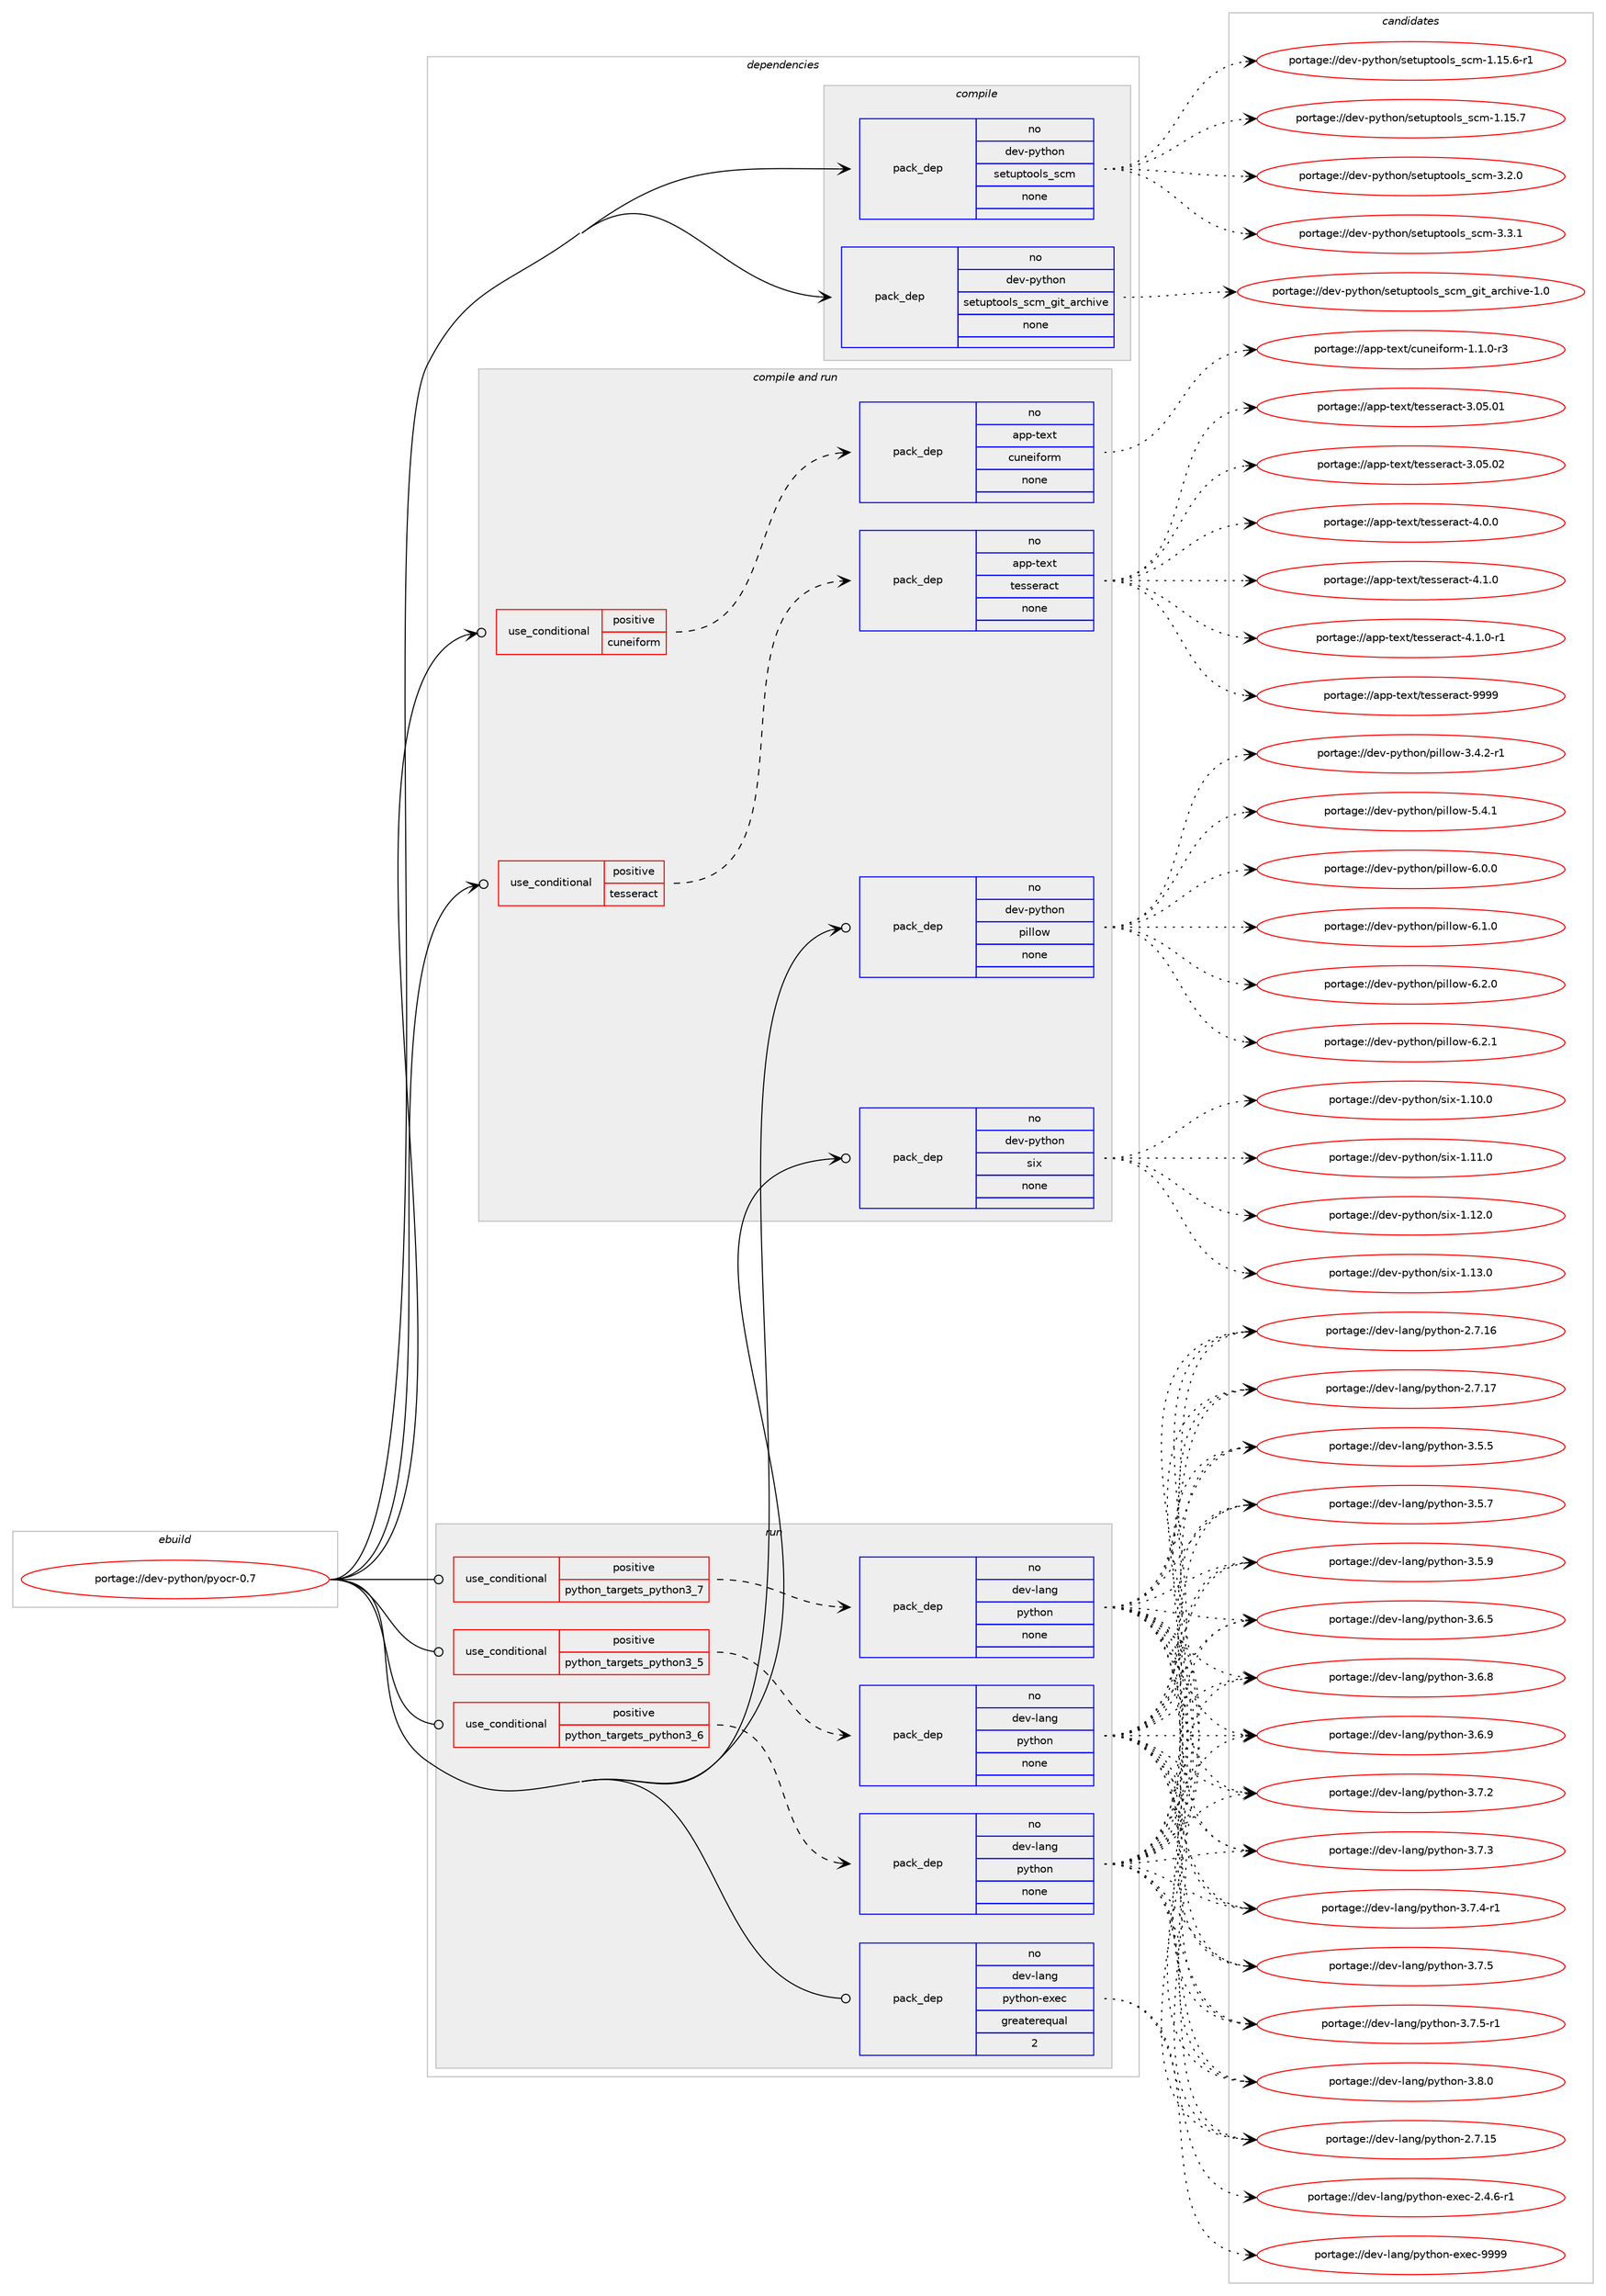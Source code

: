 digraph prolog {

# *************
# Graph options
# *************

newrank=true;
concentrate=true;
compound=true;
graph [rankdir=LR,fontname=Helvetica,fontsize=10,ranksep=1.5];#, ranksep=2.5, nodesep=0.2];
edge  [arrowhead=vee];
node  [fontname=Helvetica,fontsize=10];

# **********
# The ebuild
# **********

subgraph cluster_leftcol {
color=gray;
rank=same;
label=<<i>ebuild</i>>;
id [label="portage://dev-python/pyocr-0.7", color=red, width=4, href="../dev-python/pyocr-0.7.svg"];
}

# ****************
# The dependencies
# ****************

subgraph cluster_midcol {
color=gray;
label=<<i>dependencies</i>>;
subgraph cluster_compile {
fillcolor="#eeeeee";
style=filled;
label=<<i>compile</i>>;
subgraph pack123200 {
dependency162216 [label=<<TABLE BORDER="0" CELLBORDER="1" CELLSPACING="0" CELLPADDING="4" WIDTH="220"><TR><TD ROWSPAN="6" CELLPADDING="30">pack_dep</TD></TR><TR><TD WIDTH="110">no</TD></TR><TR><TD>dev-python</TD></TR><TR><TD>setuptools_scm</TD></TR><TR><TD>none</TD></TR><TR><TD></TD></TR></TABLE>>, shape=none, color=blue];
}
id:e -> dependency162216:w [weight=20,style="solid",arrowhead="vee"];
subgraph pack123201 {
dependency162217 [label=<<TABLE BORDER="0" CELLBORDER="1" CELLSPACING="0" CELLPADDING="4" WIDTH="220"><TR><TD ROWSPAN="6" CELLPADDING="30">pack_dep</TD></TR><TR><TD WIDTH="110">no</TD></TR><TR><TD>dev-python</TD></TR><TR><TD>setuptools_scm_git_archive</TD></TR><TR><TD>none</TD></TR><TR><TD></TD></TR></TABLE>>, shape=none, color=blue];
}
id:e -> dependency162217:w [weight=20,style="solid",arrowhead="vee"];
}
subgraph cluster_compileandrun {
fillcolor="#eeeeee";
style=filled;
label=<<i>compile and run</i>>;
subgraph cond35646 {
dependency162218 [label=<<TABLE BORDER="0" CELLBORDER="1" CELLSPACING="0" CELLPADDING="4"><TR><TD ROWSPAN="3" CELLPADDING="10">use_conditional</TD></TR><TR><TD>positive</TD></TR><TR><TD>cuneiform</TD></TR></TABLE>>, shape=none, color=red];
subgraph pack123202 {
dependency162219 [label=<<TABLE BORDER="0" CELLBORDER="1" CELLSPACING="0" CELLPADDING="4" WIDTH="220"><TR><TD ROWSPAN="6" CELLPADDING="30">pack_dep</TD></TR><TR><TD WIDTH="110">no</TD></TR><TR><TD>app-text</TD></TR><TR><TD>cuneiform</TD></TR><TR><TD>none</TD></TR><TR><TD></TD></TR></TABLE>>, shape=none, color=blue];
}
dependency162218:e -> dependency162219:w [weight=20,style="dashed",arrowhead="vee"];
}
id:e -> dependency162218:w [weight=20,style="solid",arrowhead="odotvee"];
subgraph cond35647 {
dependency162220 [label=<<TABLE BORDER="0" CELLBORDER="1" CELLSPACING="0" CELLPADDING="4"><TR><TD ROWSPAN="3" CELLPADDING="10">use_conditional</TD></TR><TR><TD>positive</TD></TR><TR><TD>tesseract</TD></TR></TABLE>>, shape=none, color=red];
subgraph pack123203 {
dependency162221 [label=<<TABLE BORDER="0" CELLBORDER="1" CELLSPACING="0" CELLPADDING="4" WIDTH="220"><TR><TD ROWSPAN="6" CELLPADDING="30">pack_dep</TD></TR><TR><TD WIDTH="110">no</TD></TR><TR><TD>app-text</TD></TR><TR><TD>tesseract</TD></TR><TR><TD>none</TD></TR><TR><TD></TD></TR></TABLE>>, shape=none, color=blue];
}
dependency162220:e -> dependency162221:w [weight=20,style="dashed",arrowhead="vee"];
}
id:e -> dependency162220:w [weight=20,style="solid",arrowhead="odotvee"];
subgraph pack123204 {
dependency162222 [label=<<TABLE BORDER="0" CELLBORDER="1" CELLSPACING="0" CELLPADDING="4" WIDTH="220"><TR><TD ROWSPAN="6" CELLPADDING="30">pack_dep</TD></TR><TR><TD WIDTH="110">no</TD></TR><TR><TD>dev-python</TD></TR><TR><TD>pillow</TD></TR><TR><TD>none</TD></TR><TR><TD></TD></TR></TABLE>>, shape=none, color=blue];
}
id:e -> dependency162222:w [weight=20,style="solid",arrowhead="odotvee"];
subgraph pack123205 {
dependency162223 [label=<<TABLE BORDER="0" CELLBORDER="1" CELLSPACING="0" CELLPADDING="4" WIDTH="220"><TR><TD ROWSPAN="6" CELLPADDING="30">pack_dep</TD></TR><TR><TD WIDTH="110">no</TD></TR><TR><TD>dev-python</TD></TR><TR><TD>six</TD></TR><TR><TD>none</TD></TR><TR><TD></TD></TR></TABLE>>, shape=none, color=blue];
}
id:e -> dependency162223:w [weight=20,style="solid",arrowhead="odotvee"];
}
subgraph cluster_run {
fillcolor="#eeeeee";
style=filled;
label=<<i>run</i>>;
subgraph cond35648 {
dependency162224 [label=<<TABLE BORDER="0" CELLBORDER="1" CELLSPACING="0" CELLPADDING="4"><TR><TD ROWSPAN="3" CELLPADDING="10">use_conditional</TD></TR><TR><TD>positive</TD></TR><TR><TD>python_targets_python3_5</TD></TR></TABLE>>, shape=none, color=red];
subgraph pack123206 {
dependency162225 [label=<<TABLE BORDER="0" CELLBORDER="1" CELLSPACING="0" CELLPADDING="4" WIDTH="220"><TR><TD ROWSPAN="6" CELLPADDING="30">pack_dep</TD></TR><TR><TD WIDTH="110">no</TD></TR><TR><TD>dev-lang</TD></TR><TR><TD>python</TD></TR><TR><TD>none</TD></TR><TR><TD></TD></TR></TABLE>>, shape=none, color=blue];
}
dependency162224:e -> dependency162225:w [weight=20,style="dashed",arrowhead="vee"];
}
id:e -> dependency162224:w [weight=20,style="solid",arrowhead="odot"];
subgraph cond35649 {
dependency162226 [label=<<TABLE BORDER="0" CELLBORDER="1" CELLSPACING="0" CELLPADDING="4"><TR><TD ROWSPAN="3" CELLPADDING="10">use_conditional</TD></TR><TR><TD>positive</TD></TR><TR><TD>python_targets_python3_6</TD></TR></TABLE>>, shape=none, color=red];
subgraph pack123207 {
dependency162227 [label=<<TABLE BORDER="0" CELLBORDER="1" CELLSPACING="0" CELLPADDING="4" WIDTH="220"><TR><TD ROWSPAN="6" CELLPADDING="30">pack_dep</TD></TR><TR><TD WIDTH="110">no</TD></TR><TR><TD>dev-lang</TD></TR><TR><TD>python</TD></TR><TR><TD>none</TD></TR><TR><TD></TD></TR></TABLE>>, shape=none, color=blue];
}
dependency162226:e -> dependency162227:w [weight=20,style="dashed",arrowhead="vee"];
}
id:e -> dependency162226:w [weight=20,style="solid",arrowhead="odot"];
subgraph cond35650 {
dependency162228 [label=<<TABLE BORDER="0" CELLBORDER="1" CELLSPACING="0" CELLPADDING="4"><TR><TD ROWSPAN="3" CELLPADDING="10">use_conditional</TD></TR><TR><TD>positive</TD></TR><TR><TD>python_targets_python3_7</TD></TR></TABLE>>, shape=none, color=red];
subgraph pack123208 {
dependency162229 [label=<<TABLE BORDER="0" CELLBORDER="1" CELLSPACING="0" CELLPADDING="4" WIDTH="220"><TR><TD ROWSPAN="6" CELLPADDING="30">pack_dep</TD></TR><TR><TD WIDTH="110">no</TD></TR><TR><TD>dev-lang</TD></TR><TR><TD>python</TD></TR><TR><TD>none</TD></TR><TR><TD></TD></TR></TABLE>>, shape=none, color=blue];
}
dependency162228:e -> dependency162229:w [weight=20,style="dashed",arrowhead="vee"];
}
id:e -> dependency162228:w [weight=20,style="solid",arrowhead="odot"];
subgraph pack123209 {
dependency162230 [label=<<TABLE BORDER="0" CELLBORDER="1" CELLSPACING="0" CELLPADDING="4" WIDTH="220"><TR><TD ROWSPAN="6" CELLPADDING="30">pack_dep</TD></TR><TR><TD WIDTH="110">no</TD></TR><TR><TD>dev-lang</TD></TR><TR><TD>python-exec</TD></TR><TR><TD>greaterequal</TD></TR><TR><TD>2</TD></TR></TABLE>>, shape=none, color=blue];
}
id:e -> dependency162230:w [weight=20,style="solid",arrowhead="odot"];
}
}

# **************
# The candidates
# **************

subgraph cluster_choices {
rank=same;
color=gray;
label=<<i>candidates</i>>;

subgraph choice123200 {
color=black;
nodesep=1;
choiceportage10010111845112121116104111110471151011161171121161111111081159511599109454946495346544511449 [label="portage://dev-python/setuptools_scm-1.15.6-r1", color=red, width=4,href="../dev-python/setuptools_scm-1.15.6-r1.svg"];
choiceportage1001011184511212111610411111047115101116117112116111111108115951159910945494649534655 [label="portage://dev-python/setuptools_scm-1.15.7", color=red, width=4,href="../dev-python/setuptools_scm-1.15.7.svg"];
choiceportage10010111845112121116104111110471151011161171121161111111081159511599109455146504648 [label="portage://dev-python/setuptools_scm-3.2.0", color=red, width=4,href="../dev-python/setuptools_scm-3.2.0.svg"];
choiceportage10010111845112121116104111110471151011161171121161111111081159511599109455146514649 [label="portage://dev-python/setuptools_scm-3.3.1", color=red, width=4,href="../dev-python/setuptools_scm-3.3.1.svg"];
dependency162216:e -> choiceportage10010111845112121116104111110471151011161171121161111111081159511599109454946495346544511449:w [style=dotted,weight="100"];
dependency162216:e -> choiceportage1001011184511212111610411111047115101116117112116111111108115951159910945494649534655:w [style=dotted,weight="100"];
dependency162216:e -> choiceportage10010111845112121116104111110471151011161171121161111111081159511599109455146504648:w [style=dotted,weight="100"];
dependency162216:e -> choiceportage10010111845112121116104111110471151011161171121161111111081159511599109455146514649:w [style=dotted,weight="100"];
}
subgraph choice123201 {
color=black;
nodesep=1;
choiceportage100101118451121211161041111104711510111611711211611111110811595115991099510310511695971149910410511810145494648 [label="portage://dev-python/setuptools_scm_git_archive-1.0", color=red, width=4,href="../dev-python/setuptools_scm_git_archive-1.0.svg"];
dependency162217:e -> choiceportage100101118451121211161041111104711510111611711211611111110811595115991099510310511695971149910410511810145494648:w [style=dotted,weight="100"];
}
subgraph choice123202 {
color=black;
nodesep=1;
choiceportage971121124511610112011647991171101011051021111141094549464946484511451 [label="portage://app-text/cuneiform-1.1.0-r3", color=red, width=4,href="../app-text/cuneiform-1.1.0-r3.svg"];
dependency162219:e -> choiceportage971121124511610112011647991171101011051021111141094549464946484511451:w [style=dotted,weight="100"];
}
subgraph choice123203 {
color=black;
nodesep=1;
choiceportage97112112451161011201164711610111511510111497991164551464853464849 [label="portage://app-text/tesseract-3.05.01", color=red, width=4,href="../app-text/tesseract-3.05.01.svg"];
choiceportage97112112451161011201164711610111511510111497991164551464853464850 [label="portage://app-text/tesseract-3.05.02", color=red, width=4,href="../app-text/tesseract-3.05.02.svg"];
choiceportage9711211245116101120116471161011151151011149799116455246484648 [label="portage://app-text/tesseract-4.0.0", color=red, width=4,href="../app-text/tesseract-4.0.0.svg"];
choiceportage9711211245116101120116471161011151151011149799116455246494648 [label="portage://app-text/tesseract-4.1.0", color=red, width=4,href="../app-text/tesseract-4.1.0.svg"];
choiceportage97112112451161011201164711610111511510111497991164552464946484511449 [label="portage://app-text/tesseract-4.1.0-r1", color=red, width=4,href="../app-text/tesseract-4.1.0-r1.svg"];
choiceportage97112112451161011201164711610111511510111497991164557575757 [label="portage://app-text/tesseract-9999", color=red, width=4,href="../app-text/tesseract-9999.svg"];
dependency162221:e -> choiceportage97112112451161011201164711610111511510111497991164551464853464849:w [style=dotted,weight="100"];
dependency162221:e -> choiceportage97112112451161011201164711610111511510111497991164551464853464850:w [style=dotted,weight="100"];
dependency162221:e -> choiceportage9711211245116101120116471161011151151011149799116455246484648:w [style=dotted,weight="100"];
dependency162221:e -> choiceportage9711211245116101120116471161011151151011149799116455246494648:w [style=dotted,weight="100"];
dependency162221:e -> choiceportage97112112451161011201164711610111511510111497991164552464946484511449:w [style=dotted,weight="100"];
dependency162221:e -> choiceportage97112112451161011201164711610111511510111497991164557575757:w [style=dotted,weight="100"];
}
subgraph choice123204 {
color=black;
nodesep=1;
choiceportage10010111845112121116104111110471121051081081111194551465246504511449 [label="portage://dev-python/pillow-3.4.2-r1", color=red, width=4,href="../dev-python/pillow-3.4.2-r1.svg"];
choiceportage1001011184511212111610411111047112105108108111119455346524649 [label="portage://dev-python/pillow-5.4.1", color=red, width=4,href="../dev-python/pillow-5.4.1.svg"];
choiceportage1001011184511212111610411111047112105108108111119455446484648 [label="portage://dev-python/pillow-6.0.0", color=red, width=4,href="../dev-python/pillow-6.0.0.svg"];
choiceportage1001011184511212111610411111047112105108108111119455446494648 [label="portage://dev-python/pillow-6.1.0", color=red, width=4,href="../dev-python/pillow-6.1.0.svg"];
choiceportage1001011184511212111610411111047112105108108111119455446504648 [label="portage://dev-python/pillow-6.2.0", color=red, width=4,href="../dev-python/pillow-6.2.0.svg"];
choiceportage1001011184511212111610411111047112105108108111119455446504649 [label="portage://dev-python/pillow-6.2.1", color=red, width=4,href="../dev-python/pillow-6.2.1.svg"];
dependency162222:e -> choiceportage10010111845112121116104111110471121051081081111194551465246504511449:w [style=dotted,weight="100"];
dependency162222:e -> choiceportage1001011184511212111610411111047112105108108111119455346524649:w [style=dotted,weight="100"];
dependency162222:e -> choiceportage1001011184511212111610411111047112105108108111119455446484648:w [style=dotted,weight="100"];
dependency162222:e -> choiceportage1001011184511212111610411111047112105108108111119455446494648:w [style=dotted,weight="100"];
dependency162222:e -> choiceportage1001011184511212111610411111047112105108108111119455446504648:w [style=dotted,weight="100"];
dependency162222:e -> choiceportage1001011184511212111610411111047112105108108111119455446504649:w [style=dotted,weight="100"];
}
subgraph choice123205 {
color=black;
nodesep=1;
choiceportage100101118451121211161041111104711510512045494649484648 [label="portage://dev-python/six-1.10.0", color=red, width=4,href="../dev-python/six-1.10.0.svg"];
choiceportage100101118451121211161041111104711510512045494649494648 [label="portage://dev-python/six-1.11.0", color=red, width=4,href="../dev-python/six-1.11.0.svg"];
choiceportage100101118451121211161041111104711510512045494649504648 [label="portage://dev-python/six-1.12.0", color=red, width=4,href="../dev-python/six-1.12.0.svg"];
choiceportage100101118451121211161041111104711510512045494649514648 [label="portage://dev-python/six-1.13.0", color=red, width=4,href="../dev-python/six-1.13.0.svg"];
dependency162223:e -> choiceportage100101118451121211161041111104711510512045494649484648:w [style=dotted,weight="100"];
dependency162223:e -> choiceportage100101118451121211161041111104711510512045494649494648:w [style=dotted,weight="100"];
dependency162223:e -> choiceportage100101118451121211161041111104711510512045494649504648:w [style=dotted,weight="100"];
dependency162223:e -> choiceportage100101118451121211161041111104711510512045494649514648:w [style=dotted,weight="100"];
}
subgraph choice123206 {
color=black;
nodesep=1;
choiceportage10010111845108971101034711212111610411111045504655464953 [label="portage://dev-lang/python-2.7.15", color=red, width=4,href="../dev-lang/python-2.7.15.svg"];
choiceportage10010111845108971101034711212111610411111045504655464954 [label="portage://dev-lang/python-2.7.16", color=red, width=4,href="../dev-lang/python-2.7.16.svg"];
choiceportage10010111845108971101034711212111610411111045504655464955 [label="portage://dev-lang/python-2.7.17", color=red, width=4,href="../dev-lang/python-2.7.17.svg"];
choiceportage100101118451089711010347112121116104111110455146534653 [label="portage://dev-lang/python-3.5.5", color=red, width=4,href="../dev-lang/python-3.5.5.svg"];
choiceportage100101118451089711010347112121116104111110455146534655 [label="portage://dev-lang/python-3.5.7", color=red, width=4,href="../dev-lang/python-3.5.7.svg"];
choiceportage100101118451089711010347112121116104111110455146534657 [label="portage://dev-lang/python-3.5.9", color=red, width=4,href="../dev-lang/python-3.5.9.svg"];
choiceportage100101118451089711010347112121116104111110455146544653 [label="portage://dev-lang/python-3.6.5", color=red, width=4,href="../dev-lang/python-3.6.5.svg"];
choiceportage100101118451089711010347112121116104111110455146544656 [label="portage://dev-lang/python-3.6.8", color=red, width=4,href="../dev-lang/python-3.6.8.svg"];
choiceportage100101118451089711010347112121116104111110455146544657 [label="portage://dev-lang/python-3.6.9", color=red, width=4,href="../dev-lang/python-3.6.9.svg"];
choiceportage100101118451089711010347112121116104111110455146554650 [label="portage://dev-lang/python-3.7.2", color=red, width=4,href="../dev-lang/python-3.7.2.svg"];
choiceportage100101118451089711010347112121116104111110455146554651 [label="portage://dev-lang/python-3.7.3", color=red, width=4,href="../dev-lang/python-3.7.3.svg"];
choiceportage1001011184510897110103471121211161041111104551465546524511449 [label="portage://dev-lang/python-3.7.4-r1", color=red, width=4,href="../dev-lang/python-3.7.4-r1.svg"];
choiceportage100101118451089711010347112121116104111110455146554653 [label="portage://dev-lang/python-3.7.5", color=red, width=4,href="../dev-lang/python-3.7.5.svg"];
choiceportage1001011184510897110103471121211161041111104551465546534511449 [label="portage://dev-lang/python-3.7.5-r1", color=red, width=4,href="../dev-lang/python-3.7.5-r1.svg"];
choiceportage100101118451089711010347112121116104111110455146564648 [label="portage://dev-lang/python-3.8.0", color=red, width=4,href="../dev-lang/python-3.8.0.svg"];
dependency162225:e -> choiceportage10010111845108971101034711212111610411111045504655464953:w [style=dotted,weight="100"];
dependency162225:e -> choiceportage10010111845108971101034711212111610411111045504655464954:w [style=dotted,weight="100"];
dependency162225:e -> choiceportage10010111845108971101034711212111610411111045504655464955:w [style=dotted,weight="100"];
dependency162225:e -> choiceportage100101118451089711010347112121116104111110455146534653:w [style=dotted,weight="100"];
dependency162225:e -> choiceportage100101118451089711010347112121116104111110455146534655:w [style=dotted,weight="100"];
dependency162225:e -> choiceportage100101118451089711010347112121116104111110455146534657:w [style=dotted,weight="100"];
dependency162225:e -> choiceportage100101118451089711010347112121116104111110455146544653:w [style=dotted,weight="100"];
dependency162225:e -> choiceportage100101118451089711010347112121116104111110455146544656:w [style=dotted,weight="100"];
dependency162225:e -> choiceportage100101118451089711010347112121116104111110455146544657:w [style=dotted,weight="100"];
dependency162225:e -> choiceportage100101118451089711010347112121116104111110455146554650:w [style=dotted,weight="100"];
dependency162225:e -> choiceportage100101118451089711010347112121116104111110455146554651:w [style=dotted,weight="100"];
dependency162225:e -> choiceportage1001011184510897110103471121211161041111104551465546524511449:w [style=dotted,weight="100"];
dependency162225:e -> choiceportage100101118451089711010347112121116104111110455146554653:w [style=dotted,weight="100"];
dependency162225:e -> choiceportage1001011184510897110103471121211161041111104551465546534511449:w [style=dotted,weight="100"];
dependency162225:e -> choiceportage100101118451089711010347112121116104111110455146564648:w [style=dotted,weight="100"];
}
subgraph choice123207 {
color=black;
nodesep=1;
choiceportage10010111845108971101034711212111610411111045504655464953 [label="portage://dev-lang/python-2.7.15", color=red, width=4,href="../dev-lang/python-2.7.15.svg"];
choiceportage10010111845108971101034711212111610411111045504655464954 [label="portage://dev-lang/python-2.7.16", color=red, width=4,href="../dev-lang/python-2.7.16.svg"];
choiceportage10010111845108971101034711212111610411111045504655464955 [label="portage://dev-lang/python-2.7.17", color=red, width=4,href="../dev-lang/python-2.7.17.svg"];
choiceportage100101118451089711010347112121116104111110455146534653 [label="portage://dev-lang/python-3.5.5", color=red, width=4,href="../dev-lang/python-3.5.5.svg"];
choiceportage100101118451089711010347112121116104111110455146534655 [label="portage://dev-lang/python-3.5.7", color=red, width=4,href="../dev-lang/python-3.5.7.svg"];
choiceportage100101118451089711010347112121116104111110455146534657 [label="portage://dev-lang/python-3.5.9", color=red, width=4,href="../dev-lang/python-3.5.9.svg"];
choiceportage100101118451089711010347112121116104111110455146544653 [label="portage://dev-lang/python-3.6.5", color=red, width=4,href="../dev-lang/python-3.6.5.svg"];
choiceportage100101118451089711010347112121116104111110455146544656 [label="portage://dev-lang/python-3.6.8", color=red, width=4,href="../dev-lang/python-3.6.8.svg"];
choiceportage100101118451089711010347112121116104111110455146544657 [label="portage://dev-lang/python-3.6.9", color=red, width=4,href="../dev-lang/python-3.6.9.svg"];
choiceportage100101118451089711010347112121116104111110455146554650 [label="portage://dev-lang/python-3.7.2", color=red, width=4,href="../dev-lang/python-3.7.2.svg"];
choiceportage100101118451089711010347112121116104111110455146554651 [label="portage://dev-lang/python-3.7.3", color=red, width=4,href="../dev-lang/python-3.7.3.svg"];
choiceportage1001011184510897110103471121211161041111104551465546524511449 [label="portage://dev-lang/python-3.7.4-r1", color=red, width=4,href="../dev-lang/python-3.7.4-r1.svg"];
choiceportage100101118451089711010347112121116104111110455146554653 [label="portage://dev-lang/python-3.7.5", color=red, width=4,href="../dev-lang/python-3.7.5.svg"];
choiceportage1001011184510897110103471121211161041111104551465546534511449 [label="portage://dev-lang/python-3.7.5-r1", color=red, width=4,href="../dev-lang/python-3.7.5-r1.svg"];
choiceportage100101118451089711010347112121116104111110455146564648 [label="portage://dev-lang/python-3.8.0", color=red, width=4,href="../dev-lang/python-3.8.0.svg"];
dependency162227:e -> choiceportage10010111845108971101034711212111610411111045504655464953:w [style=dotted,weight="100"];
dependency162227:e -> choiceportage10010111845108971101034711212111610411111045504655464954:w [style=dotted,weight="100"];
dependency162227:e -> choiceportage10010111845108971101034711212111610411111045504655464955:w [style=dotted,weight="100"];
dependency162227:e -> choiceportage100101118451089711010347112121116104111110455146534653:w [style=dotted,weight="100"];
dependency162227:e -> choiceportage100101118451089711010347112121116104111110455146534655:w [style=dotted,weight="100"];
dependency162227:e -> choiceportage100101118451089711010347112121116104111110455146534657:w [style=dotted,weight="100"];
dependency162227:e -> choiceportage100101118451089711010347112121116104111110455146544653:w [style=dotted,weight="100"];
dependency162227:e -> choiceportage100101118451089711010347112121116104111110455146544656:w [style=dotted,weight="100"];
dependency162227:e -> choiceportage100101118451089711010347112121116104111110455146544657:w [style=dotted,weight="100"];
dependency162227:e -> choiceportage100101118451089711010347112121116104111110455146554650:w [style=dotted,weight="100"];
dependency162227:e -> choiceportage100101118451089711010347112121116104111110455146554651:w [style=dotted,weight="100"];
dependency162227:e -> choiceportage1001011184510897110103471121211161041111104551465546524511449:w [style=dotted,weight="100"];
dependency162227:e -> choiceportage100101118451089711010347112121116104111110455146554653:w [style=dotted,weight="100"];
dependency162227:e -> choiceportage1001011184510897110103471121211161041111104551465546534511449:w [style=dotted,weight="100"];
dependency162227:e -> choiceportage100101118451089711010347112121116104111110455146564648:w [style=dotted,weight="100"];
}
subgraph choice123208 {
color=black;
nodesep=1;
choiceportage10010111845108971101034711212111610411111045504655464953 [label="portage://dev-lang/python-2.7.15", color=red, width=4,href="../dev-lang/python-2.7.15.svg"];
choiceportage10010111845108971101034711212111610411111045504655464954 [label="portage://dev-lang/python-2.7.16", color=red, width=4,href="../dev-lang/python-2.7.16.svg"];
choiceportage10010111845108971101034711212111610411111045504655464955 [label="portage://dev-lang/python-2.7.17", color=red, width=4,href="../dev-lang/python-2.7.17.svg"];
choiceportage100101118451089711010347112121116104111110455146534653 [label="portage://dev-lang/python-3.5.5", color=red, width=4,href="../dev-lang/python-3.5.5.svg"];
choiceportage100101118451089711010347112121116104111110455146534655 [label="portage://dev-lang/python-3.5.7", color=red, width=4,href="../dev-lang/python-3.5.7.svg"];
choiceportage100101118451089711010347112121116104111110455146534657 [label="portage://dev-lang/python-3.5.9", color=red, width=4,href="../dev-lang/python-3.5.9.svg"];
choiceportage100101118451089711010347112121116104111110455146544653 [label="portage://dev-lang/python-3.6.5", color=red, width=4,href="../dev-lang/python-3.6.5.svg"];
choiceportage100101118451089711010347112121116104111110455146544656 [label="portage://dev-lang/python-3.6.8", color=red, width=4,href="../dev-lang/python-3.6.8.svg"];
choiceportage100101118451089711010347112121116104111110455146544657 [label="portage://dev-lang/python-3.6.9", color=red, width=4,href="../dev-lang/python-3.6.9.svg"];
choiceportage100101118451089711010347112121116104111110455146554650 [label="portage://dev-lang/python-3.7.2", color=red, width=4,href="../dev-lang/python-3.7.2.svg"];
choiceportage100101118451089711010347112121116104111110455146554651 [label="portage://dev-lang/python-3.7.3", color=red, width=4,href="../dev-lang/python-3.7.3.svg"];
choiceportage1001011184510897110103471121211161041111104551465546524511449 [label="portage://dev-lang/python-3.7.4-r1", color=red, width=4,href="../dev-lang/python-3.7.4-r1.svg"];
choiceportage100101118451089711010347112121116104111110455146554653 [label="portage://dev-lang/python-3.7.5", color=red, width=4,href="../dev-lang/python-3.7.5.svg"];
choiceportage1001011184510897110103471121211161041111104551465546534511449 [label="portage://dev-lang/python-3.7.5-r1", color=red, width=4,href="../dev-lang/python-3.7.5-r1.svg"];
choiceportage100101118451089711010347112121116104111110455146564648 [label="portage://dev-lang/python-3.8.0", color=red, width=4,href="../dev-lang/python-3.8.0.svg"];
dependency162229:e -> choiceportage10010111845108971101034711212111610411111045504655464953:w [style=dotted,weight="100"];
dependency162229:e -> choiceportage10010111845108971101034711212111610411111045504655464954:w [style=dotted,weight="100"];
dependency162229:e -> choiceportage10010111845108971101034711212111610411111045504655464955:w [style=dotted,weight="100"];
dependency162229:e -> choiceportage100101118451089711010347112121116104111110455146534653:w [style=dotted,weight="100"];
dependency162229:e -> choiceportage100101118451089711010347112121116104111110455146534655:w [style=dotted,weight="100"];
dependency162229:e -> choiceportage100101118451089711010347112121116104111110455146534657:w [style=dotted,weight="100"];
dependency162229:e -> choiceportage100101118451089711010347112121116104111110455146544653:w [style=dotted,weight="100"];
dependency162229:e -> choiceportage100101118451089711010347112121116104111110455146544656:w [style=dotted,weight="100"];
dependency162229:e -> choiceportage100101118451089711010347112121116104111110455146544657:w [style=dotted,weight="100"];
dependency162229:e -> choiceportage100101118451089711010347112121116104111110455146554650:w [style=dotted,weight="100"];
dependency162229:e -> choiceportage100101118451089711010347112121116104111110455146554651:w [style=dotted,weight="100"];
dependency162229:e -> choiceportage1001011184510897110103471121211161041111104551465546524511449:w [style=dotted,weight="100"];
dependency162229:e -> choiceportage100101118451089711010347112121116104111110455146554653:w [style=dotted,weight="100"];
dependency162229:e -> choiceportage1001011184510897110103471121211161041111104551465546534511449:w [style=dotted,weight="100"];
dependency162229:e -> choiceportage100101118451089711010347112121116104111110455146564648:w [style=dotted,weight="100"];
}
subgraph choice123209 {
color=black;
nodesep=1;
choiceportage10010111845108971101034711212111610411111045101120101994550465246544511449 [label="portage://dev-lang/python-exec-2.4.6-r1", color=red, width=4,href="../dev-lang/python-exec-2.4.6-r1.svg"];
choiceportage10010111845108971101034711212111610411111045101120101994557575757 [label="portage://dev-lang/python-exec-9999", color=red, width=4,href="../dev-lang/python-exec-9999.svg"];
dependency162230:e -> choiceportage10010111845108971101034711212111610411111045101120101994550465246544511449:w [style=dotted,weight="100"];
dependency162230:e -> choiceportage10010111845108971101034711212111610411111045101120101994557575757:w [style=dotted,weight="100"];
}
}

}
